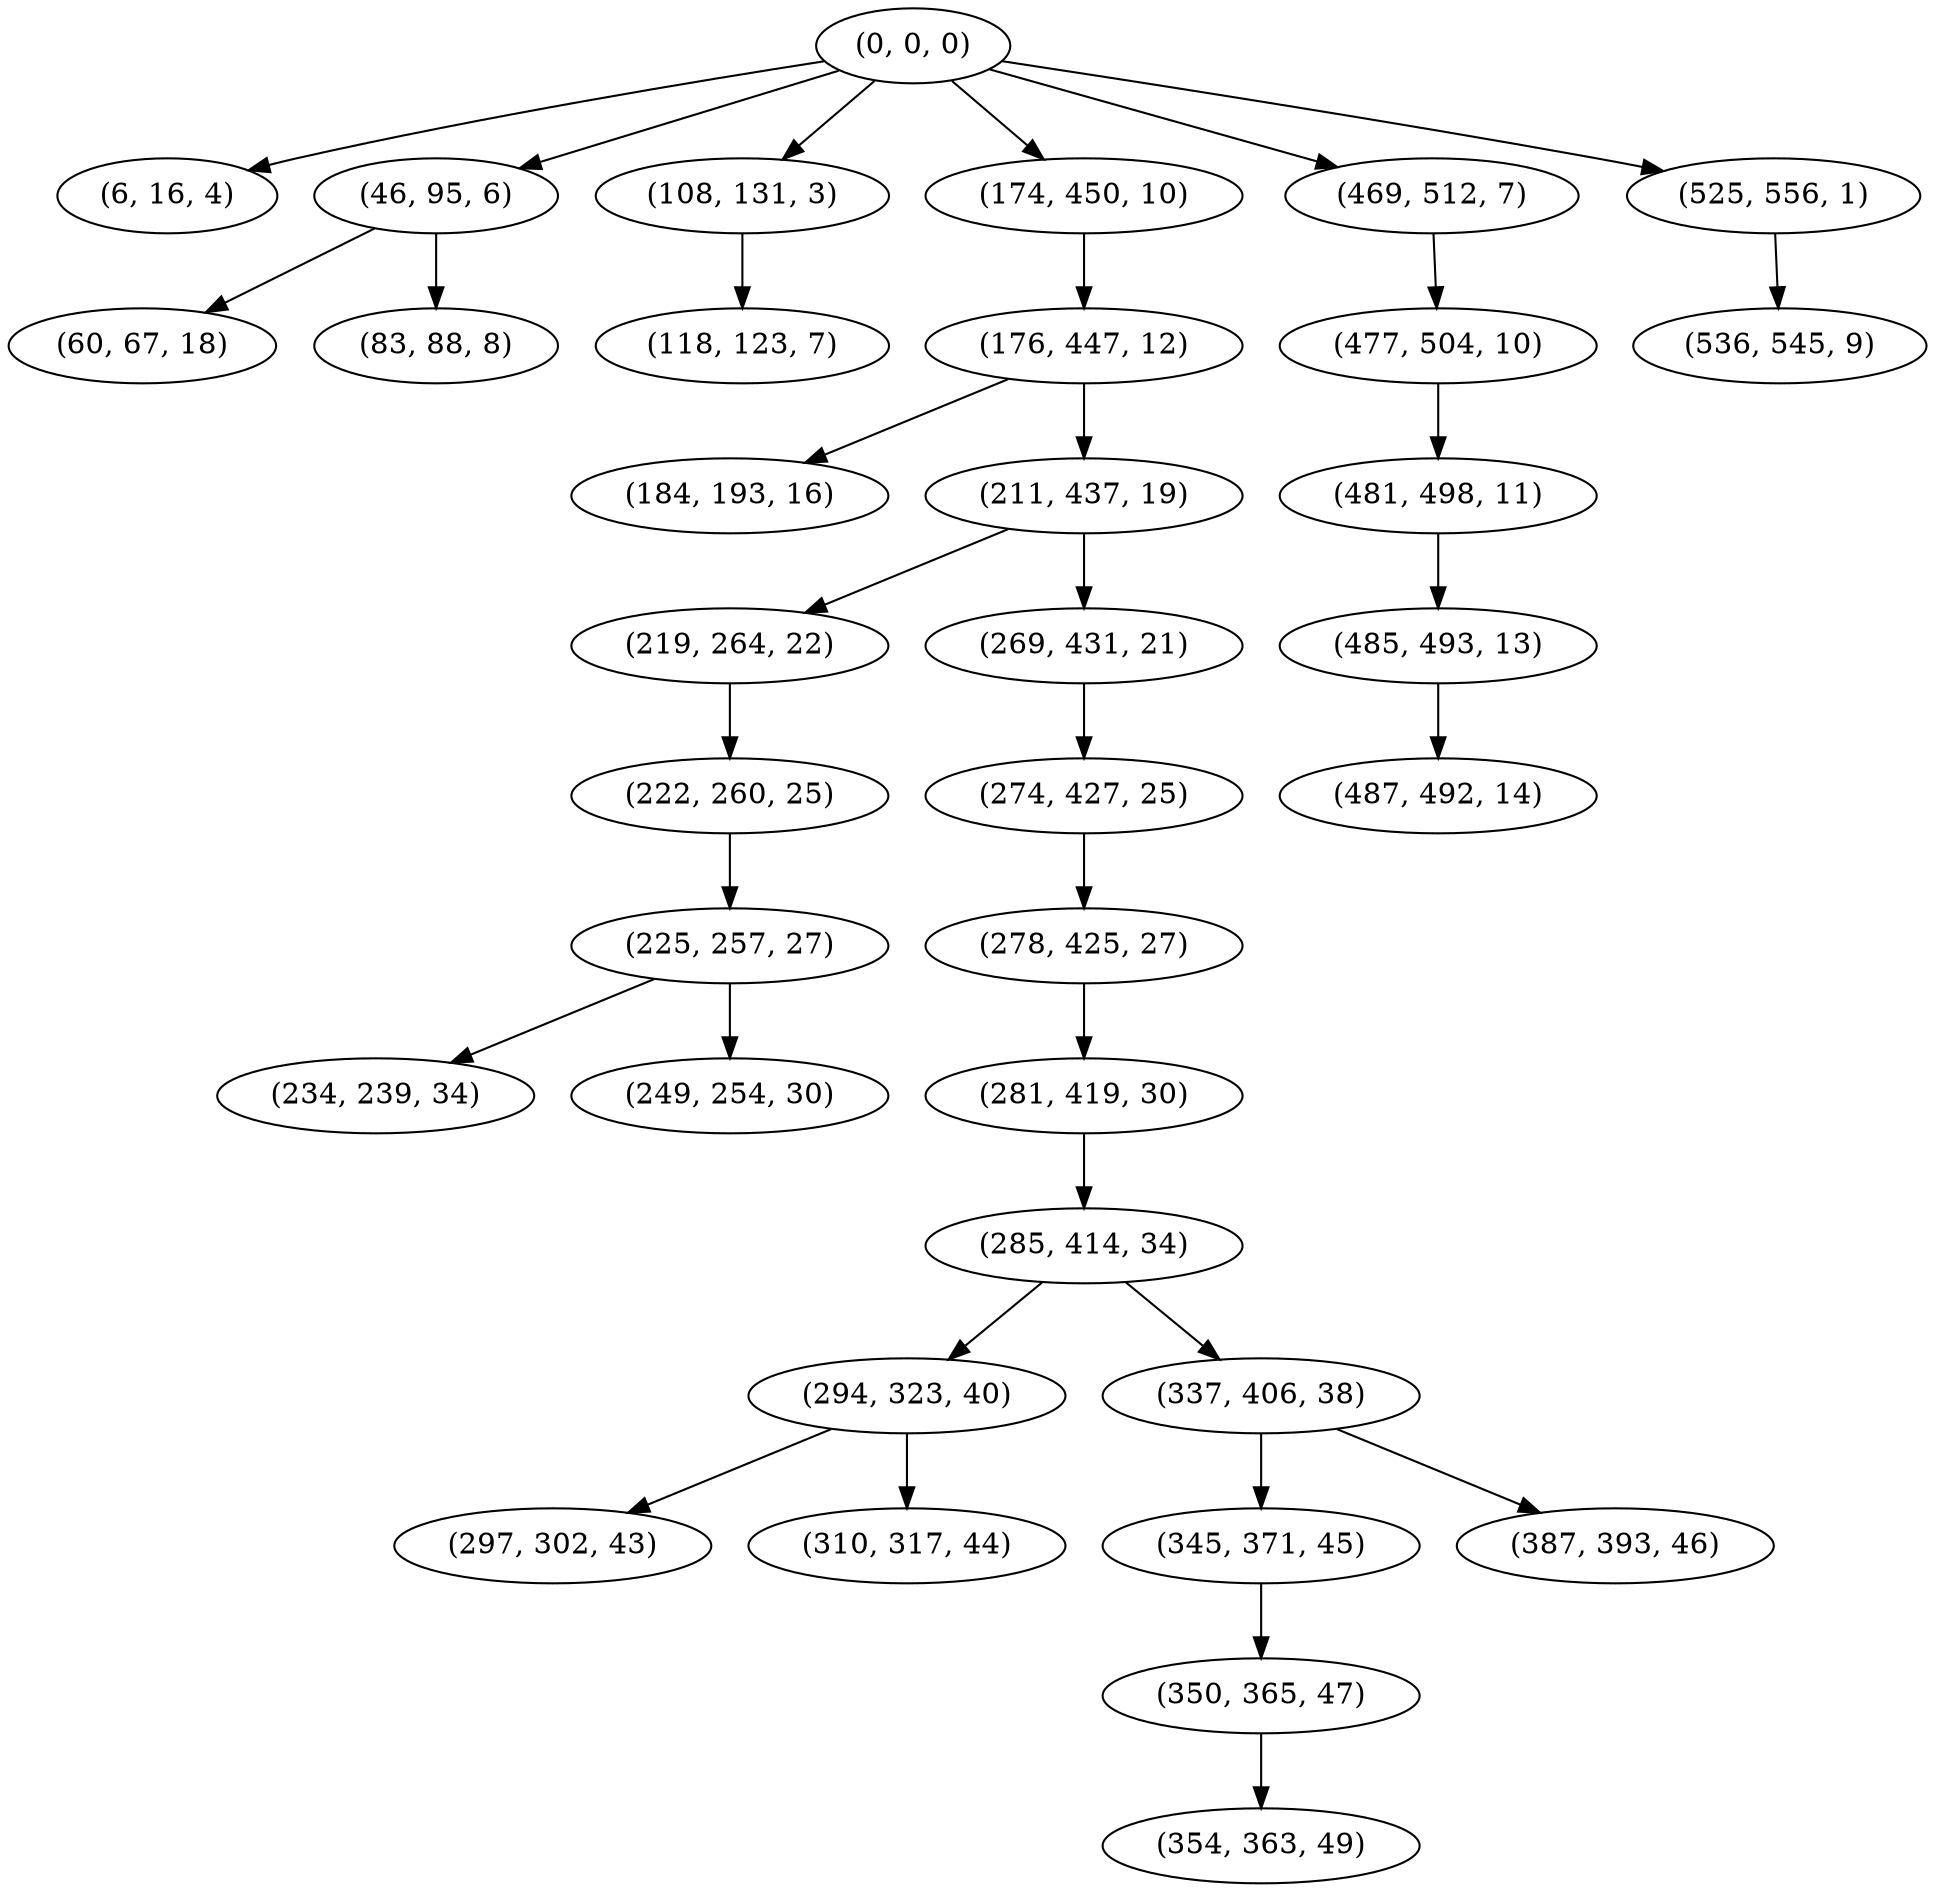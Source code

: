 digraph tree {
    "(0, 0, 0)";
    "(6, 16, 4)";
    "(46, 95, 6)";
    "(60, 67, 18)";
    "(83, 88, 8)";
    "(108, 131, 3)";
    "(118, 123, 7)";
    "(174, 450, 10)";
    "(176, 447, 12)";
    "(184, 193, 16)";
    "(211, 437, 19)";
    "(219, 264, 22)";
    "(222, 260, 25)";
    "(225, 257, 27)";
    "(234, 239, 34)";
    "(249, 254, 30)";
    "(269, 431, 21)";
    "(274, 427, 25)";
    "(278, 425, 27)";
    "(281, 419, 30)";
    "(285, 414, 34)";
    "(294, 323, 40)";
    "(297, 302, 43)";
    "(310, 317, 44)";
    "(337, 406, 38)";
    "(345, 371, 45)";
    "(350, 365, 47)";
    "(354, 363, 49)";
    "(387, 393, 46)";
    "(469, 512, 7)";
    "(477, 504, 10)";
    "(481, 498, 11)";
    "(485, 493, 13)";
    "(487, 492, 14)";
    "(525, 556, 1)";
    "(536, 545, 9)";
    "(0, 0, 0)" -> "(6, 16, 4)";
    "(0, 0, 0)" -> "(46, 95, 6)";
    "(0, 0, 0)" -> "(108, 131, 3)";
    "(0, 0, 0)" -> "(174, 450, 10)";
    "(0, 0, 0)" -> "(469, 512, 7)";
    "(0, 0, 0)" -> "(525, 556, 1)";
    "(46, 95, 6)" -> "(60, 67, 18)";
    "(46, 95, 6)" -> "(83, 88, 8)";
    "(108, 131, 3)" -> "(118, 123, 7)";
    "(174, 450, 10)" -> "(176, 447, 12)";
    "(176, 447, 12)" -> "(184, 193, 16)";
    "(176, 447, 12)" -> "(211, 437, 19)";
    "(211, 437, 19)" -> "(219, 264, 22)";
    "(211, 437, 19)" -> "(269, 431, 21)";
    "(219, 264, 22)" -> "(222, 260, 25)";
    "(222, 260, 25)" -> "(225, 257, 27)";
    "(225, 257, 27)" -> "(234, 239, 34)";
    "(225, 257, 27)" -> "(249, 254, 30)";
    "(269, 431, 21)" -> "(274, 427, 25)";
    "(274, 427, 25)" -> "(278, 425, 27)";
    "(278, 425, 27)" -> "(281, 419, 30)";
    "(281, 419, 30)" -> "(285, 414, 34)";
    "(285, 414, 34)" -> "(294, 323, 40)";
    "(285, 414, 34)" -> "(337, 406, 38)";
    "(294, 323, 40)" -> "(297, 302, 43)";
    "(294, 323, 40)" -> "(310, 317, 44)";
    "(337, 406, 38)" -> "(345, 371, 45)";
    "(337, 406, 38)" -> "(387, 393, 46)";
    "(345, 371, 45)" -> "(350, 365, 47)";
    "(350, 365, 47)" -> "(354, 363, 49)";
    "(469, 512, 7)" -> "(477, 504, 10)";
    "(477, 504, 10)" -> "(481, 498, 11)";
    "(481, 498, 11)" -> "(485, 493, 13)";
    "(485, 493, 13)" -> "(487, 492, 14)";
    "(525, 556, 1)" -> "(536, 545, 9)";
}
